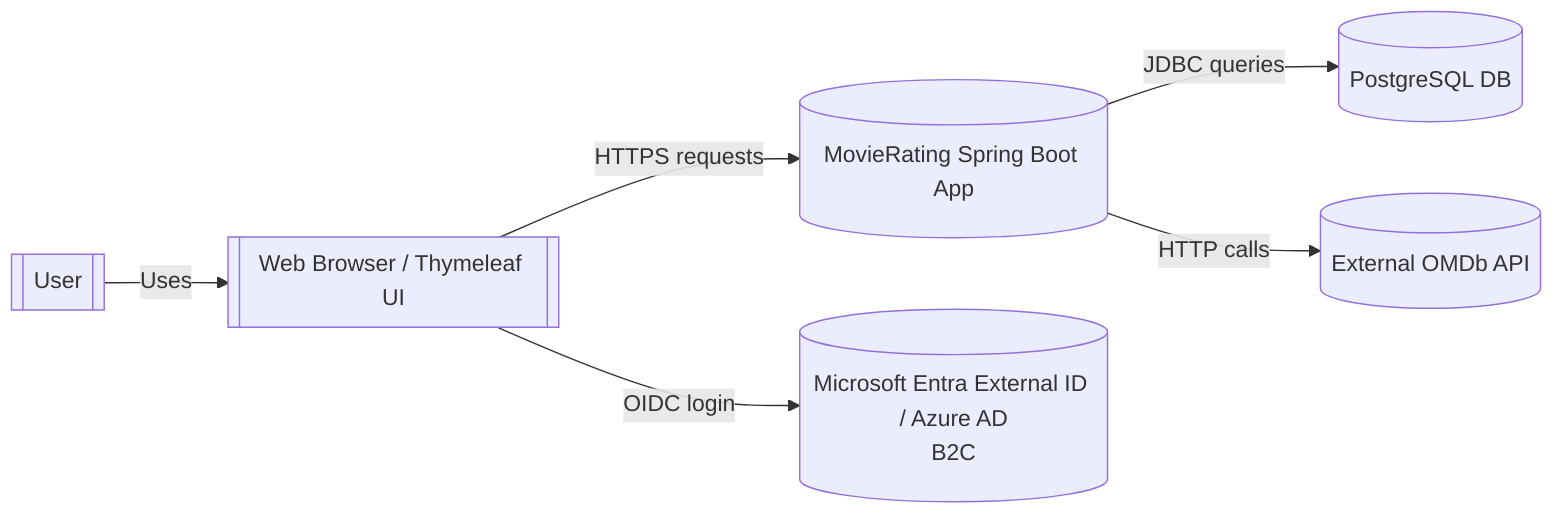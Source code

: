 flowchart LR
User[[User]] -->|Uses| Browser[[Web Browser / Thymeleaf UI]]
Browser -->|HTTPS requests| App[(MovieRating Spring Boot App)]
App -->|JDBC queries| Postgres[(PostgreSQL DB)]
App -->|HTTP calls| OMDb[(External OMDb API)]
Browser -->|OIDC login| EntraID[(Microsoft Entra External ID / Azure AD
B2C)]